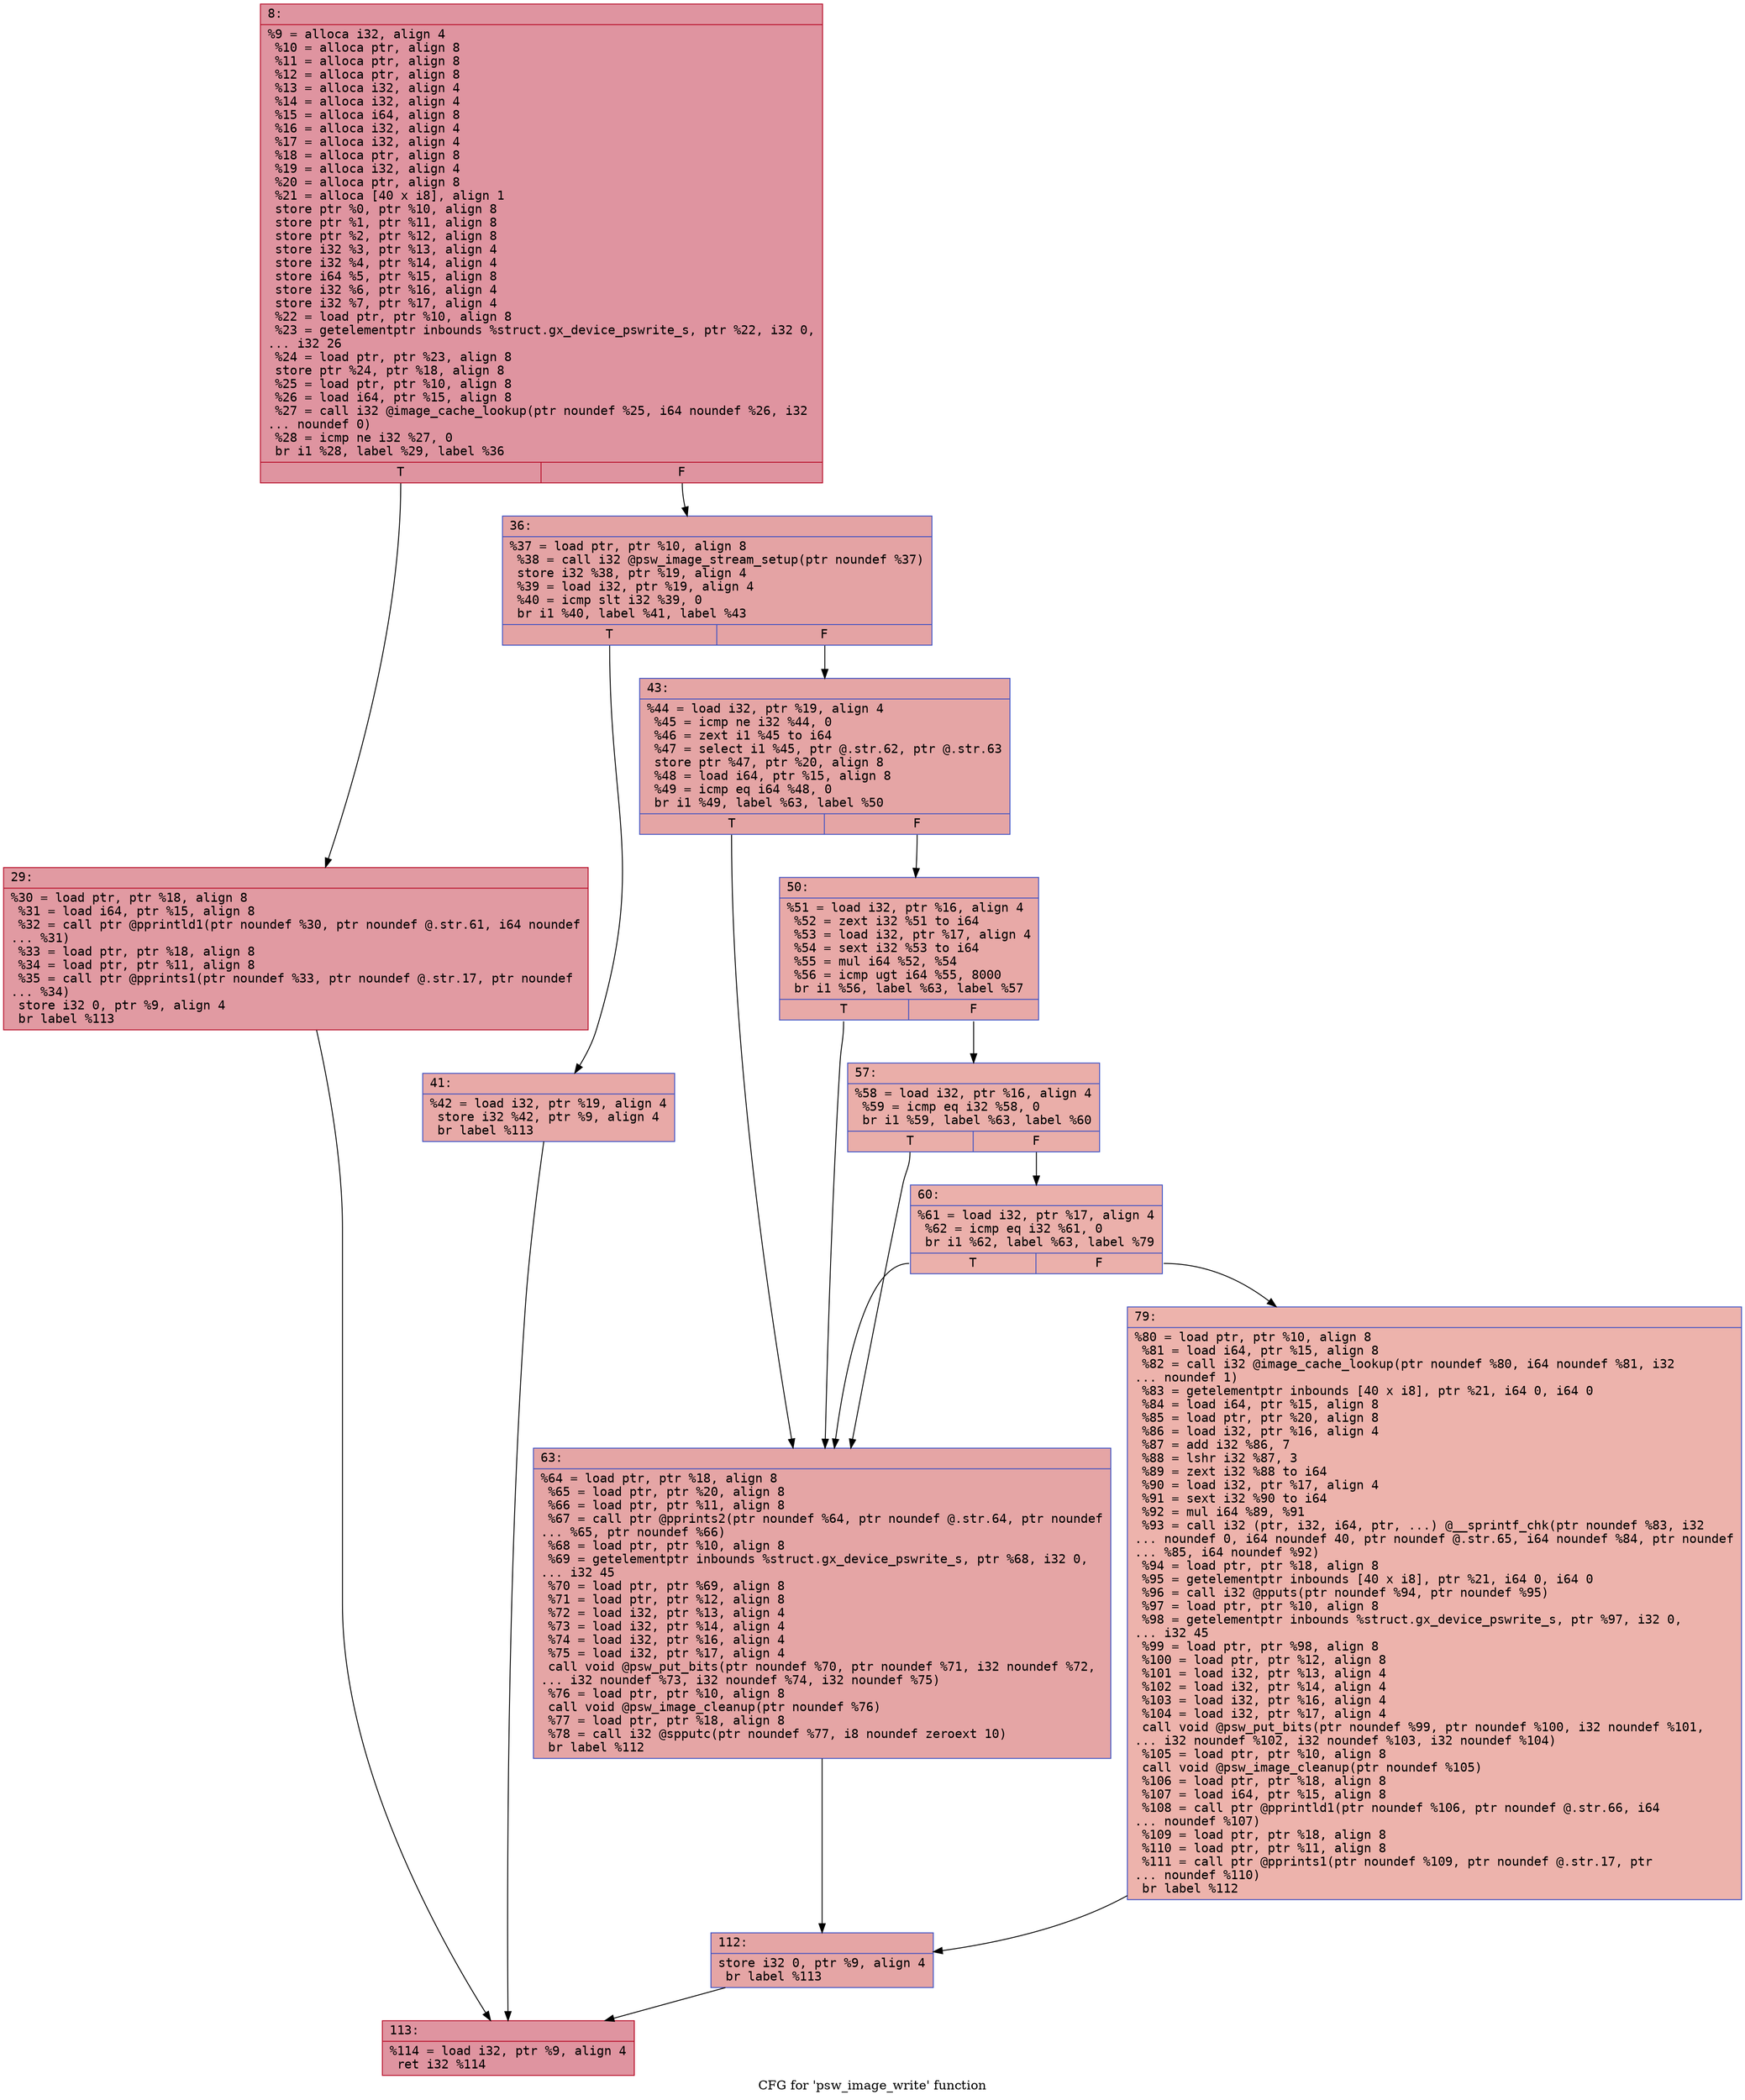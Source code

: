 digraph "CFG for 'psw_image_write' function" {
	label="CFG for 'psw_image_write' function";

	Node0x600002866030 [shape=record,color="#b70d28ff", style=filled, fillcolor="#b70d2870" fontname="Courier",label="{8:\l|  %9 = alloca i32, align 4\l  %10 = alloca ptr, align 8\l  %11 = alloca ptr, align 8\l  %12 = alloca ptr, align 8\l  %13 = alloca i32, align 4\l  %14 = alloca i32, align 4\l  %15 = alloca i64, align 8\l  %16 = alloca i32, align 4\l  %17 = alloca i32, align 4\l  %18 = alloca ptr, align 8\l  %19 = alloca i32, align 4\l  %20 = alloca ptr, align 8\l  %21 = alloca [40 x i8], align 1\l  store ptr %0, ptr %10, align 8\l  store ptr %1, ptr %11, align 8\l  store ptr %2, ptr %12, align 8\l  store i32 %3, ptr %13, align 4\l  store i32 %4, ptr %14, align 4\l  store i64 %5, ptr %15, align 8\l  store i32 %6, ptr %16, align 4\l  store i32 %7, ptr %17, align 4\l  %22 = load ptr, ptr %10, align 8\l  %23 = getelementptr inbounds %struct.gx_device_pswrite_s, ptr %22, i32 0,\l... i32 26\l  %24 = load ptr, ptr %23, align 8\l  store ptr %24, ptr %18, align 8\l  %25 = load ptr, ptr %10, align 8\l  %26 = load i64, ptr %15, align 8\l  %27 = call i32 @image_cache_lookup(ptr noundef %25, i64 noundef %26, i32\l... noundef 0)\l  %28 = icmp ne i32 %27, 0\l  br i1 %28, label %29, label %36\l|{<s0>T|<s1>F}}"];
	Node0x600002866030:s0 -> Node0x600002866080[tooltip="8 -> 29\nProbability 62.50%" ];
	Node0x600002866030:s1 -> Node0x6000028660d0[tooltip="8 -> 36\nProbability 37.50%" ];
	Node0x600002866080 [shape=record,color="#b70d28ff", style=filled, fillcolor="#bb1b2c70" fontname="Courier",label="{29:\l|  %30 = load ptr, ptr %18, align 8\l  %31 = load i64, ptr %15, align 8\l  %32 = call ptr @pprintld1(ptr noundef %30, ptr noundef @.str.61, i64 noundef\l... %31)\l  %33 = load ptr, ptr %18, align 8\l  %34 = load ptr, ptr %11, align 8\l  %35 = call ptr @pprints1(ptr noundef %33, ptr noundef @.str.17, ptr noundef\l... %34)\l  store i32 0, ptr %9, align 4\l  br label %113\l}"];
	Node0x600002866080 -> Node0x6000028663a0[tooltip="29 -> 113\nProbability 100.00%" ];
	Node0x6000028660d0 [shape=record,color="#3d50c3ff", style=filled, fillcolor="#c32e3170" fontname="Courier",label="{36:\l|  %37 = load ptr, ptr %10, align 8\l  %38 = call i32 @psw_image_stream_setup(ptr noundef %37)\l  store i32 %38, ptr %19, align 4\l  %39 = load i32, ptr %19, align 4\l  %40 = icmp slt i32 %39, 0\l  br i1 %40, label %41, label %43\l|{<s0>T|<s1>F}}"];
	Node0x6000028660d0:s0 -> Node0x600002866120[tooltip="36 -> 41\nProbability 37.50%" ];
	Node0x6000028660d0:s1 -> Node0x600002866170[tooltip="36 -> 43\nProbability 62.50%" ];
	Node0x600002866120 [shape=record,color="#3d50c3ff", style=filled, fillcolor="#ca3b3770" fontname="Courier",label="{41:\l|  %42 = load i32, ptr %19, align 4\l  store i32 %42, ptr %9, align 4\l  br label %113\l}"];
	Node0x600002866120 -> Node0x6000028663a0[tooltip="41 -> 113\nProbability 100.00%" ];
	Node0x600002866170 [shape=record,color="#3d50c3ff", style=filled, fillcolor="#c5333470" fontname="Courier",label="{43:\l|  %44 = load i32, ptr %19, align 4\l  %45 = icmp ne i32 %44, 0\l  %46 = zext i1 %45 to i64\l  %47 = select i1 %45, ptr @.str.62, ptr @.str.63\l  store ptr %47, ptr %20, align 8\l  %48 = load i64, ptr %15, align 8\l  %49 = icmp eq i64 %48, 0\l  br i1 %49, label %63, label %50\l|{<s0>T|<s1>F}}"];
	Node0x600002866170:s0 -> Node0x6000028662b0[tooltip="43 -> 63\nProbability 37.50%" ];
	Node0x600002866170:s1 -> Node0x6000028661c0[tooltip="43 -> 50\nProbability 62.50%" ];
	Node0x6000028661c0 [shape=record,color="#3d50c3ff", style=filled, fillcolor="#ca3b3770" fontname="Courier",label="{50:\l|  %51 = load i32, ptr %16, align 4\l  %52 = zext i32 %51 to i64\l  %53 = load i32, ptr %17, align 4\l  %54 = sext i32 %53 to i64\l  %55 = mul i64 %52, %54\l  %56 = icmp ugt i64 %55, 8000\l  br i1 %56, label %63, label %57\l|{<s0>T|<s1>F}}"];
	Node0x6000028661c0:s0 -> Node0x6000028662b0[tooltip="50 -> 63\nProbability 50.00%" ];
	Node0x6000028661c0:s1 -> Node0x600002866210[tooltip="50 -> 57\nProbability 50.00%" ];
	Node0x600002866210 [shape=record,color="#3d50c3ff", style=filled, fillcolor="#d0473d70" fontname="Courier",label="{57:\l|  %58 = load i32, ptr %16, align 4\l  %59 = icmp eq i32 %58, 0\l  br i1 %59, label %63, label %60\l|{<s0>T|<s1>F}}"];
	Node0x600002866210:s0 -> Node0x6000028662b0[tooltip="57 -> 63\nProbability 37.50%" ];
	Node0x600002866210:s1 -> Node0x600002866260[tooltip="57 -> 60\nProbability 62.50%" ];
	Node0x600002866260 [shape=record,color="#3d50c3ff", style=filled, fillcolor="#d24b4070" fontname="Courier",label="{60:\l|  %61 = load i32, ptr %17, align 4\l  %62 = icmp eq i32 %61, 0\l  br i1 %62, label %63, label %79\l|{<s0>T|<s1>F}}"];
	Node0x600002866260:s0 -> Node0x6000028662b0[tooltip="60 -> 63\nProbability 37.50%" ];
	Node0x600002866260:s1 -> Node0x600002866300[tooltip="60 -> 79\nProbability 62.50%" ];
	Node0x6000028662b0 [shape=record,color="#3d50c3ff", style=filled, fillcolor="#c5333470" fontname="Courier",label="{63:\l|  %64 = load ptr, ptr %18, align 8\l  %65 = load ptr, ptr %20, align 8\l  %66 = load ptr, ptr %11, align 8\l  %67 = call ptr @pprints2(ptr noundef %64, ptr noundef @.str.64, ptr noundef\l... %65, ptr noundef %66)\l  %68 = load ptr, ptr %10, align 8\l  %69 = getelementptr inbounds %struct.gx_device_pswrite_s, ptr %68, i32 0,\l... i32 45\l  %70 = load ptr, ptr %69, align 8\l  %71 = load ptr, ptr %12, align 8\l  %72 = load i32, ptr %13, align 4\l  %73 = load i32, ptr %14, align 4\l  %74 = load i32, ptr %16, align 4\l  %75 = load i32, ptr %17, align 4\l  call void @psw_put_bits(ptr noundef %70, ptr noundef %71, i32 noundef %72,\l... i32 noundef %73, i32 noundef %74, i32 noundef %75)\l  %76 = load ptr, ptr %10, align 8\l  call void @psw_image_cleanup(ptr noundef %76)\l  %77 = load ptr, ptr %18, align 8\l  %78 = call i32 @spputc(ptr noundef %77, i8 noundef zeroext 10)\l  br label %112\l}"];
	Node0x6000028662b0 -> Node0x600002866350[tooltip="63 -> 112\nProbability 100.00%" ];
	Node0x600002866300 [shape=record,color="#3d50c3ff", style=filled, fillcolor="#d6524470" fontname="Courier",label="{79:\l|  %80 = load ptr, ptr %10, align 8\l  %81 = load i64, ptr %15, align 8\l  %82 = call i32 @image_cache_lookup(ptr noundef %80, i64 noundef %81, i32\l... noundef 1)\l  %83 = getelementptr inbounds [40 x i8], ptr %21, i64 0, i64 0\l  %84 = load i64, ptr %15, align 8\l  %85 = load ptr, ptr %20, align 8\l  %86 = load i32, ptr %16, align 4\l  %87 = add i32 %86, 7\l  %88 = lshr i32 %87, 3\l  %89 = zext i32 %88 to i64\l  %90 = load i32, ptr %17, align 4\l  %91 = sext i32 %90 to i64\l  %92 = mul i64 %89, %91\l  %93 = call i32 (ptr, i32, i64, ptr, ...) @__sprintf_chk(ptr noundef %83, i32\l... noundef 0, i64 noundef 40, ptr noundef @.str.65, i64 noundef %84, ptr noundef\l... %85, i64 noundef %92)\l  %94 = load ptr, ptr %18, align 8\l  %95 = getelementptr inbounds [40 x i8], ptr %21, i64 0, i64 0\l  %96 = call i32 @pputs(ptr noundef %94, ptr noundef %95)\l  %97 = load ptr, ptr %10, align 8\l  %98 = getelementptr inbounds %struct.gx_device_pswrite_s, ptr %97, i32 0,\l... i32 45\l  %99 = load ptr, ptr %98, align 8\l  %100 = load ptr, ptr %12, align 8\l  %101 = load i32, ptr %13, align 4\l  %102 = load i32, ptr %14, align 4\l  %103 = load i32, ptr %16, align 4\l  %104 = load i32, ptr %17, align 4\l  call void @psw_put_bits(ptr noundef %99, ptr noundef %100, i32 noundef %101,\l... i32 noundef %102, i32 noundef %103, i32 noundef %104)\l  %105 = load ptr, ptr %10, align 8\l  call void @psw_image_cleanup(ptr noundef %105)\l  %106 = load ptr, ptr %18, align 8\l  %107 = load i64, ptr %15, align 8\l  %108 = call ptr @pprintld1(ptr noundef %106, ptr noundef @.str.66, i64\l... noundef %107)\l  %109 = load ptr, ptr %18, align 8\l  %110 = load ptr, ptr %11, align 8\l  %111 = call ptr @pprints1(ptr noundef %109, ptr noundef @.str.17, ptr\l... noundef %110)\l  br label %112\l}"];
	Node0x600002866300 -> Node0x600002866350[tooltip="79 -> 112\nProbability 100.00%" ];
	Node0x600002866350 [shape=record,color="#3d50c3ff", style=filled, fillcolor="#c5333470" fontname="Courier",label="{112:\l|  store i32 0, ptr %9, align 4\l  br label %113\l}"];
	Node0x600002866350 -> Node0x6000028663a0[tooltip="112 -> 113\nProbability 100.00%" ];
	Node0x6000028663a0 [shape=record,color="#b70d28ff", style=filled, fillcolor="#b70d2870" fontname="Courier",label="{113:\l|  %114 = load i32, ptr %9, align 4\l  ret i32 %114\l}"];
}
